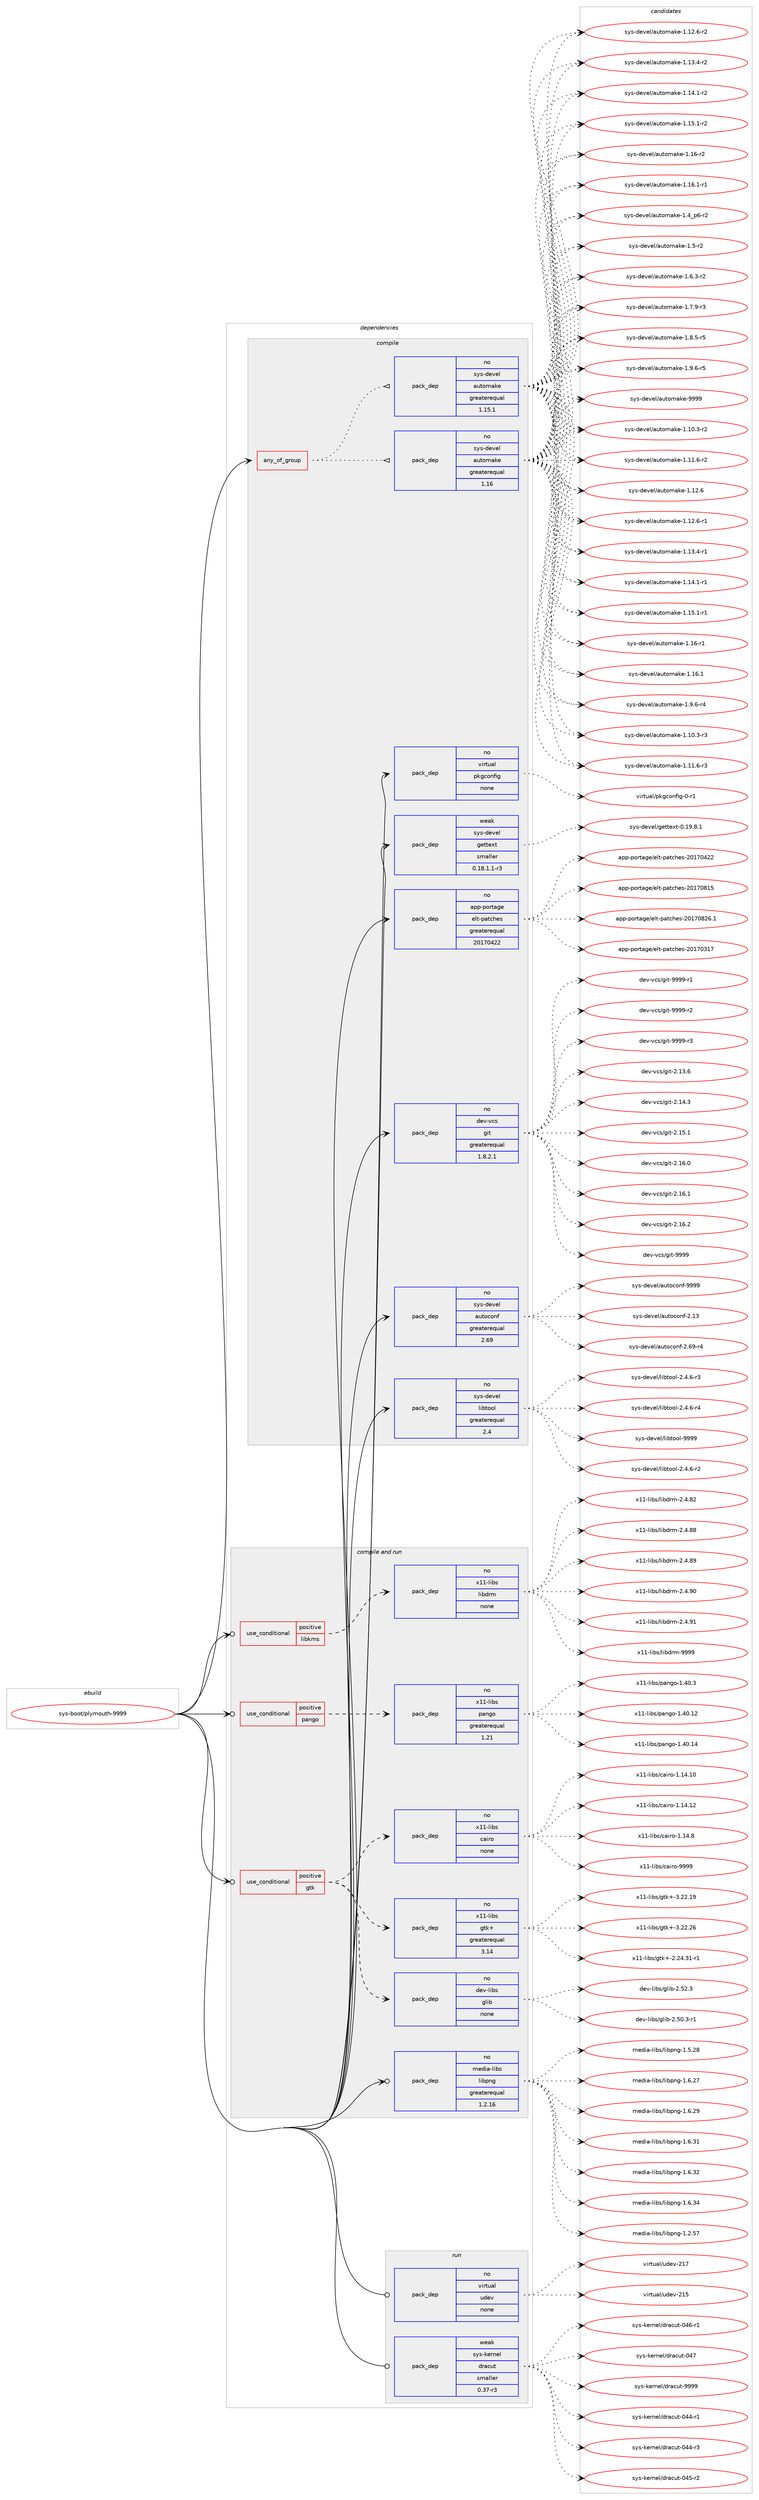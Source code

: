 digraph prolog {

# *************
# Graph options
# *************

newrank=true;
concentrate=true;
compound=true;
graph [rankdir=LR,fontname=Helvetica,fontsize=10,ranksep=1.5];#, ranksep=2.5, nodesep=0.2];
edge  [arrowhead=vee];
node  [fontname=Helvetica,fontsize=10];

# **********
# The ebuild
# **********

subgraph cluster_leftcol {
color=gray;
rank=same;
label=<<i>ebuild</i>>;
id [label="sys-boot/plymouth-9999", color=red, width=4, href="../sys-boot/plymouth-9999.svg"];
}

# ****************
# The dependencies
# ****************

subgraph cluster_midcol {
color=gray;
label=<<i>dependencies</i>>;
subgraph cluster_compile {
fillcolor="#eeeeee";
style=filled;
label=<<i>compile</i>>;
subgraph any36 {
dependency5943 [label=<<TABLE BORDER="0" CELLBORDER="1" CELLSPACING="0" CELLPADDING="4"><TR><TD CELLPADDING="10">any_of_group</TD></TR></TABLE>>, shape=none, color=red];subgraph pack5409 {
dependency5944 [label=<<TABLE BORDER="0" CELLBORDER="1" CELLSPACING="0" CELLPADDING="4" WIDTH="220"><TR><TD ROWSPAN="6" CELLPADDING="30">pack_dep</TD></TR><TR><TD WIDTH="110">no</TD></TR><TR><TD>sys-devel</TD></TR><TR><TD>automake</TD></TR><TR><TD>greaterequal</TD></TR><TR><TD>1.16</TD></TR></TABLE>>, shape=none, color=blue];
}
dependency5943:e -> dependency5944:w [weight=20,style="dotted",arrowhead="oinv"];
subgraph pack5410 {
dependency5945 [label=<<TABLE BORDER="0" CELLBORDER="1" CELLSPACING="0" CELLPADDING="4" WIDTH="220"><TR><TD ROWSPAN="6" CELLPADDING="30">pack_dep</TD></TR><TR><TD WIDTH="110">no</TD></TR><TR><TD>sys-devel</TD></TR><TR><TD>automake</TD></TR><TR><TD>greaterequal</TD></TR><TR><TD>1.15.1</TD></TR></TABLE>>, shape=none, color=blue];
}
dependency5943:e -> dependency5945:w [weight=20,style="dotted",arrowhead="oinv"];
}
id:e -> dependency5943:w [weight=20,style="solid",arrowhead="vee"];
subgraph pack5411 {
dependency5946 [label=<<TABLE BORDER="0" CELLBORDER="1" CELLSPACING="0" CELLPADDING="4" WIDTH="220"><TR><TD ROWSPAN="6" CELLPADDING="30">pack_dep</TD></TR><TR><TD WIDTH="110">no</TD></TR><TR><TD>app-portage</TD></TR><TR><TD>elt-patches</TD></TR><TR><TD>greaterequal</TD></TR><TR><TD>20170422</TD></TR></TABLE>>, shape=none, color=blue];
}
id:e -> dependency5946:w [weight=20,style="solid",arrowhead="vee"];
subgraph pack5412 {
dependency5947 [label=<<TABLE BORDER="0" CELLBORDER="1" CELLSPACING="0" CELLPADDING="4" WIDTH="220"><TR><TD ROWSPAN="6" CELLPADDING="30">pack_dep</TD></TR><TR><TD WIDTH="110">no</TD></TR><TR><TD>dev-vcs</TD></TR><TR><TD>git</TD></TR><TR><TD>greaterequal</TD></TR><TR><TD>1.8.2.1</TD></TR></TABLE>>, shape=none, color=blue];
}
id:e -> dependency5947:w [weight=20,style="solid",arrowhead="vee"];
subgraph pack5413 {
dependency5948 [label=<<TABLE BORDER="0" CELLBORDER="1" CELLSPACING="0" CELLPADDING="4" WIDTH="220"><TR><TD ROWSPAN="6" CELLPADDING="30">pack_dep</TD></TR><TR><TD WIDTH="110">no</TD></TR><TR><TD>sys-devel</TD></TR><TR><TD>autoconf</TD></TR><TR><TD>greaterequal</TD></TR><TR><TD>2.69</TD></TR></TABLE>>, shape=none, color=blue];
}
id:e -> dependency5948:w [weight=20,style="solid",arrowhead="vee"];
subgraph pack5414 {
dependency5949 [label=<<TABLE BORDER="0" CELLBORDER="1" CELLSPACING="0" CELLPADDING="4" WIDTH="220"><TR><TD ROWSPAN="6" CELLPADDING="30">pack_dep</TD></TR><TR><TD WIDTH="110">no</TD></TR><TR><TD>sys-devel</TD></TR><TR><TD>libtool</TD></TR><TR><TD>greaterequal</TD></TR><TR><TD>2.4</TD></TR></TABLE>>, shape=none, color=blue];
}
id:e -> dependency5949:w [weight=20,style="solid",arrowhead="vee"];
subgraph pack5415 {
dependency5950 [label=<<TABLE BORDER="0" CELLBORDER="1" CELLSPACING="0" CELLPADDING="4" WIDTH="220"><TR><TD ROWSPAN="6" CELLPADDING="30">pack_dep</TD></TR><TR><TD WIDTH="110">no</TD></TR><TR><TD>virtual</TD></TR><TR><TD>pkgconfig</TD></TR><TR><TD>none</TD></TR><TR><TD></TD></TR></TABLE>>, shape=none, color=blue];
}
id:e -> dependency5950:w [weight=20,style="solid",arrowhead="vee"];
subgraph pack5416 {
dependency5951 [label=<<TABLE BORDER="0" CELLBORDER="1" CELLSPACING="0" CELLPADDING="4" WIDTH="220"><TR><TD ROWSPAN="6" CELLPADDING="30">pack_dep</TD></TR><TR><TD WIDTH="110">weak</TD></TR><TR><TD>sys-devel</TD></TR><TR><TD>gettext</TD></TR><TR><TD>smaller</TD></TR><TR><TD>0.18.1.1-r3</TD></TR></TABLE>>, shape=none, color=blue];
}
id:e -> dependency5951:w [weight=20,style="solid",arrowhead="vee"];
}
subgraph cluster_compileandrun {
fillcolor="#eeeeee";
style=filled;
label=<<i>compile and run</i>>;
subgraph cond499 {
dependency5952 [label=<<TABLE BORDER="0" CELLBORDER="1" CELLSPACING="0" CELLPADDING="4"><TR><TD ROWSPAN="3" CELLPADDING="10">use_conditional</TD></TR><TR><TD>positive</TD></TR><TR><TD>gtk</TD></TR></TABLE>>, shape=none, color=red];
subgraph pack5417 {
dependency5953 [label=<<TABLE BORDER="0" CELLBORDER="1" CELLSPACING="0" CELLPADDING="4" WIDTH="220"><TR><TD ROWSPAN="6" CELLPADDING="30">pack_dep</TD></TR><TR><TD WIDTH="110">no</TD></TR><TR><TD>dev-libs</TD></TR><TR><TD>glib</TD></TR><TR><TD>none</TD></TR><TR><TD></TD></TR></TABLE>>, shape=none, color=blue];
}
dependency5952:e -> dependency5953:w [weight=20,style="dashed",arrowhead="vee"];
subgraph pack5418 {
dependency5954 [label=<<TABLE BORDER="0" CELLBORDER="1" CELLSPACING="0" CELLPADDING="4" WIDTH="220"><TR><TD ROWSPAN="6" CELLPADDING="30">pack_dep</TD></TR><TR><TD WIDTH="110">no</TD></TR><TR><TD>x11-libs</TD></TR><TR><TD>gtk+</TD></TR><TR><TD>greaterequal</TD></TR><TR><TD>3.14</TD></TR></TABLE>>, shape=none, color=blue];
}
dependency5952:e -> dependency5954:w [weight=20,style="dashed",arrowhead="vee"];
subgraph pack5419 {
dependency5955 [label=<<TABLE BORDER="0" CELLBORDER="1" CELLSPACING="0" CELLPADDING="4" WIDTH="220"><TR><TD ROWSPAN="6" CELLPADDING="30">pack_dep</TD></TR><TR><TD WIDTH="110">no</TD></TR><TR><TD>x11-libs</TD></TR><TR><TD>cairo</TD></TR><TR><TD>none</TD></TR><TR><TD></TD></TR></TABLE>>, shape=none, color=blue];
}
dependency5952:e -> dependency5955:w [weight=20,style="dashed",arrowhead="vee"];
}
id:e -> dependency5952:w [weight=20,style="solid",arrowhead="odotvee"];
subgraph cond500 {
dependency5956 [label=<<TABLE BORDER="0" CELLBORDER="1" CELLSPACING="0" CELLPADDING="4"><TR><TD ROWSPAN="3" CELLPADDING="10">use_conditional</TD></TR><TR><TD>positive</TD></TR><TR><TD>libkms</TD></TR></TABLE>>, shape=none, color=red];
subgraph pack5420 {
dependency5957 [label=<<TABLE BORDER="0" CELLBORDER="1" CELLSPACING="0" CELLPADDING="4" WIDTH="220"><TR><TD ROWSPAN="6" CELLPADDING="30">pack_dep</TD></TR><TR><TD WIDTH="110">no</TD></TR><TR><TD>x11-libs</TD></TR><TR><TD>libdrm</TD></TR><TR><TD>none</TD></TR><TR><TD></TD></TR></TABLE>>, shape=none, color=blue];
}
dependency5956:e -> dependency5957:w [weight=20,style="dashed",arrowhead="vee"];
}
id:e -> dependency5956:w [weight=20,style="solid",arrowhead="odotvee"];
subgraph cond501 {
dependency5958 [label=<<TABLE BORDER="0" CELLBORDER="1" CELLSPACING="0" CELLPADDING="4"><TR><TD ROWSPAN="3" CELLPADDING="10">use_conditional</TD></TR><TR><TD>positive</TD></TR><TR><TD>pango</TD></TR></TABLE>>, shape=none, color=red];
subgraph pack5421 {
dependency5959 [label=<<TABLE BORDER="0" CELLBORDER="1" CELLSPACING="0" CELLPADDING="4" WIDTH="220"><TR><TD ROWSPAN="6" CELLPADDING="30">pack_dep</TD></TR><TR><TD WIDTH="110">no</TD></TR><TR><TD>x11-libs</TD></TR><TR><TD>pango</TD></TR><TR><TD>greaterequal</TD></TR><TR><TD>1.21</TD></TR></TABLE>>, shape=none, color=blue];
}
dependency5958:e -> dependency5959:w [weight=20,style="dashed",arrowhead="vee"];
}
id:e -> dependency5958:w [weight=20,style="solid",arrowhead="odotvee"];
subgraph pack5422 {
dependency5960 [label=<<TABLE BORDER="0" CELLBORDER="1" CELLSPACING="0" CELLPADDING="4" WIDTH="220"><TR><TD ROWSPAN="6" CELLPADDING="30">pack_dep</TD></TR><TR><TD WIDTH="110">no</TD></TR><TR><TD>media-libs</TD></TR><TR><TD>libpng</TD></TR><TR><TD>greaterequal</TD></TR><TR><TD>1.2.16</TD></TR></TABLE>>, shape=none, color=blue];
}
id:e -> dependency5960:w [weight=20,style="solid",arrowhead="odotvee"];
}
subgraph cluster_run {
fillcolor="#eeeeee";
style=filled;
label=<<i>run</i>>;
subgraph pack5423 {
dependency5961 [label=<<TABLE BORDER="0" CELLBORDER="1" CELLSPACING="0" CELLPADDING="4" WIDTH="220"><TR><TD ROWSPAN="6" CELLPADDING="30">pack_dep</TD></TR><TR><TD WIDTH="110">no</TD></TR><TR><TD>virtual</TD></TR><TR><TD>udev</TD></TR><TR><TD>none</TD></TR><TR><TD></TD></TR></TABLE>>, shape=none, color=blue];
}
id:e -> dependency5961:w [weight=20,style="solid",arrowhead="odot"];
subgraph pack5424 {
dependency5962 [label=<<TABLE BORDER="0" CELLBORDER="1" CELLSPACING="0" CELLPADDING="4" WIDTH="220"><TR><TD ROWSPAN="6" CELLPADDING="30">pack_dep</TD></TR><TR><TD WIDTH="110">weak</TD></TR><TR><TD>sys-kernel</TD></TR><TR><TD>dracut</TD></TR><TR><TD>smaller</TD></TR><TR><TD>0.37-r3</TD></TR></TABLE>>, shape=none, color=blue];
}
id:e -> dependency5962:w [weight=20,style="solid",arrowhead="odot"];
}
}

# **************
# The candidates
# **************

subgraph cluster_choices {
rank=same;
color=gray;
label=<<i>candidates</i>>;

subgraph choice5409 {
color=black;
nodesep=1;
choice11512111545100101118101108479711711611110997107101454946494846514511450 [label="sys-devel/automake-1.10.3-r2", color=red, width=4,href="../sys-devel/automake-1.10.3-r2.svg"];
choice11512111545100101118101108479711711611110997107101454946494946544511450 [label="sys-devel/automake-1.11.6-r2", color=red, width=4,href="../sys-devel/automake-1.11.6-r2.svg"];
choice1151211154510010111810110847971171161111099710710145494649504654 [label="sys-devel/automake-1.12.6", color=red, width=4,href="../sys-devel/automake-1.12.6.svg"];
choice11512111545100101118101108479711711611110997107101454946495046544511449 [label="sys-devel/automake-1.12.6-r1", color=red, width=4,href="../sys-devel/automake-1.12.6-r1.svg"];
choice11512111545100101118101108479711711611110997107101454946495146524511449 [label="sys-devel/automake-1.13.4-r1", color=red, width=4,href="../sys-devel/automake-1.13.4-r1.svg"];
choice11512111545100101118101108479711711611110997107101454946495246494511449 [label="sys-devel/automake-1.14.1-r1", color=red, width=4,href="../sys-devel/automake-1.14.1-r1.svg"];
choice11512111545100101118101108479711711611110997107101454946495346494511449 [label="sys-devel/automake-1.15.1-r1", color=red, width=4,href="../sys-devel/automake-1.15.1-r1.svg"];
choice1151211154510010111810110847971171161111099710710145494649544511449 [label="sys-devel/automake-1.16-r1", color=red, width=4,href="../sys-devel/automake-1.16-r1.svg"];
choice1151211154510010111810110847971171161111099710710145494649544649 [label="sys-devel/automake-1.16.1", color=red, width=4,href="../sys-devel/automake-1.16.1.svg"];
choice115121115451001011181011084797117116111109971071014549465746544511452 [label="sys-devel/automake-1.9.6-r4", color=red, width=4,href="../sys-devel/automake-1.9.6-r4.svg"];
choice11512111545100101118101108479711711611110997107101454946494846514511451 [label="sys-devel/automake-1.10.3-r3", color=red, width=4,href="../sys-devel/automake-1.10.3-r3.svg"];
choice11512111545100101118101108479711711611110997107101454946494946544511451 [label="sys-devel/automake-1.11.6-r3", color=red, width=4,href="../sys-devel/automake-1.11.6-r3.svg"];
choice11512111545100101118101108479711711611110997107101454946495046544511450 [label="sys-devel/automake-1.12.6-r2", color=red, width=4,href="../sys-devel/automake-1.12.6-r2.svg"];
choice11512111545100101118101108479711711611110997107101454946495146524511450 [label="sys-devel/automake-1.13.4-r2", color=red, width=4,href="../sys-devel/automake-1.13.4-r2.svg"];
choice11512111545100101118101108479711711611110997107101454946495246494511450 [label="sys-devel/automake-1.14.1-r2", color=red, width=4,href="../sys-devel/automake-1.14.1-r2.svg"];
choice11512111545100101118101108479711711611110997107101454946495346494511450 [label="sys-devel/automake-1.15.1-r2", color=red, width=4,href="../sys-devel/automake-1.15.1-r2.svg"];
choice1151211154510010111810110847971171161111099710710145494649544511450 [label="sys-devel/automake-1.16-r2", color=red, width=4,href="../sys-devel/automake-1.16-r2.svg"];
choice11512111545100101118101108479711711611110997107101454946495446494511449 [label="sys-devel/automake-1.16.1-r1", color=red, width=4,href="../sys-devel/automake-1.16.1-r1.svg"];
choice115121115451001011181011084797117116111109971071014549465295112544511450 [label="sys-devel/automake-1.4_p6-r2", color=red, width=4,href="../sys-devel/automake-1.4_p6-r2.svg"];
choice11512111545100101118101108479711711611110997107101454946534511450 [label="sys-devel/automake-1.5-r2", color=red, width=4,href="../sys-devel/automake-1.5-r2.svg"];
choice115121115451001011181011084797117116111109971071014549465446514511450 [label="sys-devel/automake-1.6.3-r2", color=red, width=4,href="../sys-devel/automake-1.6.3-r2.svg"];
choice115121115451001011181011084797117116111109971071014549465546574511451 [label="sys-devel/automake-1.7.9-r3", color=red, width=4,href="../sys-devel/automake-1.7.9-r3.svg"];
choice115121115451001011181011084797117116111109971071014549465646534511453 [label="sys-devel/automake-1.8.5-r5", color=red, width=4,href="../sys-devel/automake-1.8.5-r5.svg"];
choice115121115451001011181011084797117116111109971071014549465746544511453 [label="sys-devel/automake-1.9.6-r5", color=red, width=4,href="../sys-devel/automake-1.9.6-r5.svg"];
choice115121115451001011181011084797117116111109971071014557575757 [label="sys-devel/automake-9999", color=red, width=4,href="../sys-devel/automake-9999.svg"];
dependency5944:e -> choice11512111545100101118101108479711711611110997107101454946494846514511450:w [style=dotted,weight="100"];
dependency5944:e -> choice11512111545100101118101108479711711611110997107101454946494946544511450:w [style=dotted,weight="100"];
dependency5944:e -> choice1151211154510010111810110847971171161111099710710145494649504654:w [style=dotted,weight="100"];
dependency5944:e -> choice11512111545100101118101108479711711611110997107101454946495046544511449:w [style=dotted,weight="100"];
dependency5944:e -> choice11512111545100101118101108479711711611110997107101454946495146524511449:w [style=dotted,weight="100"];
dependency5944:e -> choice11512111545100101118101108479711711611110997107101454946495246494511449:w [style=dotted,weight="100"];
dependency5944:e -> choice11512111545100101118101108479711711611110997107101454946495346494511449:w [style=dotted,weight="100"];
dependency5944:e -> choice1151211154510010111810110847971171161111099710710145494649544511449:w [style=dotted,weight="100"];
dependency5944:e -> choice1151211154510010111810110847971171161111099710710145494649544649:w [style=dotted,weight="100"];
dependency5944:e -> choice115121115451001011181011084797117116111109971071014549465746544511452:w [style=dotted,weight="100"];
dependency5944:e -> choice11512111545100101118101108479711711611110997107101454946494846514511451:w [style=dotted,weight="100"];
dependency5944:e -> choice11512111545100101118101108479711711611110997107101454946494946544511451:w [style=dotted,weight="100"];
dependency5944:e -> choice11512111545100101118101108479711711611110997107101454946495046544511450:w [style=dotted,weight="100"];
dependency5944:e -> choice11512111545100101118101108479711711611110997107101454946495146524511450:w [style=dotted,weight="100"];
dependency5944:e -> choice11512111545100101118101108479711711611110997107101454946495246494511450:w [style=dotted,weight="100"];
dependency5944:e -> choice11512111545100101118101108479711711611110997107101454946495346494511450:w [style=dotted,weight="100"];
dependency5944:e -> choice1151211154510010111810110847971171161111099710710145494649544511450:w [style=dotted,weight="100"];
dependency5944:e -> choice11512111545100101118101108479711711611110997107101454946495446494511449:w [style=dotted,weight="100"];
dependency5944:e -> choice115121115451001011181011084797117116111109971071014549465295112544511450:w [style=dotted,weight="100"];
dependency5944:e -> choice11512111545100101118101108479711711611110997107101454946534511450:w [style=dotted,weight="100"];
dependency5944:e -> choice115121115451001011181011084797117116111109971071014549465446514511450:w [style=dotted,weight="100"];
dependency5944:e -> choice115121115451001011181011084797117116111109971071014549465546574511451:w [style=dotted,weight="100"];
dependency5944:e -> choice115121115451001011181011084797117116111109971071014549465646534511453:w [style=dotted,weight="100"];
dependency5944:e -> choice115121115451001011181011084797117116111109971071014549465746544511453:w [style=dotted,weight="100"];
dependency5944:e -> choice115121115451001011181011084797117116111109971071014557575757:w [style=dotted,weight="100"];
}
subgraph choice5410 {
color=black;
nodesep=1;
choice11512111545100101118101108479711711611110997107101454946494846514511450 [label="sys-devel/automake-1.10.3-r2", color=red, width=4,href="../sys-devel/automake-1.10.3-r2.svg"];
choice11512111545100101118101108479711711611110997107101454946494946544511450 [label="sys-devel/automake-1.11.6-r2", color=red, width=4,href="../sys-devel/automake-1.11.6-r2.svg"];
choice1151211154510010111810110847971171161111099710710145494649504654 [label="sys-devel/automake-1.12.6", color=red, width=4,href="../sys-devel/automake-1.12.6.svg"];
choice11512111545100101118101108479711711611110997107101454946495046544511449 [label="sys-devel/automake-1.12.6-r1", color=red, width=4,href="../sys-devel/automake-1.12.6-r1.svg"];
choice11512111545100101118101108479711711611110997107101454946495146524511449 [label="sys-devel/automake-1.13.4-r1", color=red, width=4,href="../sys-devel/automake-1.13.4-r1.svg"];
choice11512111545100101118101108479711711611110997107101454946495246494511449 [label="sys-devel/automake-1.14.1-r1", color=red, width=4,href="../sys-devel/automake-1.14.1-r1.svg"];
choice11512111545100101118101108479711711611110997107101454946495346494511449 [label="sys-devel/automake-1.15.1-r1", color=red, width=4,href="../sys-devel/automake-1.15.1-r1.svg"];
choice1151211154510010111810110847971171161111099710710145494649544511449 [label="sys-devel/automake-1.16-r1", color=red, width=4,href="../sys-devel/automake-1.16-r1.svg"];
choice1151211154510010111810110847971171161111099710710145494649544649 [label="sys-devel/automake-1.16.1", color=red, width=4,href="../sys-devel/automake-1.16.1.svg"];
choice115121115451001011181011084797117116111109971071014549465746544511452 [label="sys-devel/automake-1.9.6-r4", color=red, width=4,href="../sys-devel/automake-1.9.6-r4.svg"];
choice11512111545100101118101108479711711611110997107101454946494846514511451 [label="sys-devel/automake-1.10.3-r3", color=red, width=4,href="../sys-devel/automake-1.10.3-r3.svg"];
choice11512111545100101118101108479711711611110997107101454946494946544511451 [label="sys-devel/automake-1.11.6-r3", color=red, width=4,href="../sys-devel/automake-1.11.6-r3.svg"];
choice11512111545100101118101108479711711611110997107101454946495046544511450 [label="sys-devel/automake-1.12.6-r2", color=red, width=4,href="../sys-devel/automake-1.12.6-r2.svg"];
choice11512111545100101118101108479711711611110997107101454946495146524511450 [label="sys-devel/automake-1.13.4-r2", color=red, width=4,href="../sys-devel/automake-1.13.4-r2.svg"];
choice11512111545100101118101108479711711611110997107101454946495246494511450 [label="sys-devel/automake-1.14.1-r2", color=red, width=4,href="../sys-devel/automake-1.14.1-r2.svg"];
choice11512111545100101118101108479711711611110997107101454946495346494511450 [label="sys-devel/automake-1.15.1-r2", color=red, width=4,href="../sys-devel/automake-1.15.1-r2.svg"];
choice1151211154510010111810110847971171161111099710710145494649544511450 [label="sys-devel/automake-1.16-r2", color=red, width=4,href="../sys-devel/automake-1.16-r2.svg"];
choice11512111545100101118101108479711711611110997107101454946495446494511449 [label="sys-devel/automake-1.16.1-r1", color=red, width=4,href="../sys-devel/automake-1.16.1-r1.svg"];
choice115121115451001011181011084797117116111109971071014549465295112544511450 [label="sys-devel/automake-1.4_p6-r2", color=red, width=4,href="../sys-devel/automake-1.4_p6-r2.svg"];
choice11512111545100101118101108479711711611110997107101454946534511450 [label="sys-devel/automake-1.5-r2", color=red, width=4,href="../sys-devel/automake-1.5-r2.svg"];
choice115121115451001011181011084797117116111109971071014549465446514511450 [label="sys-devel/automake-1.6.3-r2", color=red, width=4,href="../sys-devel/automake-1.6.3-r2.svg"];
choice115121115451001011181011084797117116111109971071014549465546574511451 [label="sys-devel/automake-1.7.9-r3", color=red, width=4,href="../sys-devel/automake-1.7.9-r3.svg"];
choice115121115451001011181011084797117116111109971071014549465646534511453 [label="sys-devel/automake-1.8.5-r5", color=red, width=4,href="../sys-devel/automake-1.8.5-r5.svg"];
choice115121115451001011181011084797117116111109971071014549465746544511453 [label="sys-devel/automake-1.9.6-r5", color=red, width=4,href="../sys-devel/automake-1.9.6-r5.svg"];
choice115121115451001011181011084797117116111109971071014557575757 [label="sys-devel/automake-9999", color=red, width=4,href="../sys-devel/automake-9999.svg"];
dependency5945:e -> choice11512111545100101118101108479711711611110997107101454946494846514511450:w [style=dotted,weight="100"];
dependency5945:e -> choice11512111545100101118101108479711711611110997107101454946494946544511450:w [style=dotted,weight="100"];
dependency5945:e -> choice1151211154510010111810110847971171161111099710710145494649504654:w [style=dotted,weight="100"];
dependency5945:e -> choice11512111545100101118101108479711711611110997107101454946495046544511449:w [style=dotted,weight="100"];
dependency5945:e -> choice11512111545100101118101108479711711611110997107101454946495146524511449:w [style=dotted,weight="100"];
dependency5945:e -> choice11512111545100101118101108479711711611110997107101454946495246494511449:w [style=dotted,weight="100"];
dependency5945:e -> choice11512111545100101118101108479711711611110997107101454946495346494511449:w [style=dotted,weight="100"];
dependency5945:e -> choice1151211154510010111810110847971171161111099710710145494649544511449:w [style=dotted,weight="100"];
dependency5945:e -> choice1151211154510010111810110847971171161111099710710145494649544649:w [style=dotted,weight="100"];
dependency5945:e -> choice115121115451001011181011084797117116111109971071014549465746544511452:w [style=dotted,weight="100"];
dependency5945:e -> choice11512111545100101118101108479711711611110997107101454946494846514511451:w [style=dotted,weight="100"];
dependency5945:e -> choice11512111545100101118101108479711711611110997107101454946494946544511451:w [style=dotted,weight="100"];
dependency5945:e -> choice11512111545100101118101108479711711611110997107101454946495046544511450:w [style=dotted,weight="100"];
dependency5945:e -> choice11512111545100101118101108479711711611110997107101454946495146524511450:w [style=dotted,weight="100"];
dependency5945:e -> choice11512111545100101118101108479711711611110997107101454946495246494511450:w [style=dotted,weight="100"];
dependency5945:e -> choice11512111545100101118101108479711711611110997107101454946495346494511450:w [style=dotted,weight="100"];
dependency5945:e -> choice1151211154510010111810110847971171161111099710710145494649544511450:w [style=dotted,weight="100"];
dependency5945:e -> choice11512111545100101118101108479711711611110997107101454946495446494511449:w [style=dotted,weight="100"];
dependency5945:e -> choice115121115451001011181011084797117116111109971071014549465295112544511450:w [style=dotted,weight="100"];
dependency5945:e -> choice11512111545100101118101108479711711611110997107101454946534511450:w [style=dotted,weight="100"];
dependency5945:e -> choice115121115451001011181011084797117116111109971071014549465446514511450:w [style=dotted,weight="100"];
dependency5945:e -> choice115121115451001011181011084797117116111109971071014549465546574511451:w [style=dotted,weight="100"];
dependency5945:e -> choice115121115451001011181011084797117116111109971071014549465646534511453:w [style=dotted,weight="100"];
dependency5945:e -> choice115121115451001011181011084797117116111109971071014549465746544511453:w [style=dotted,weight="100"];
dependency5945:e -> choice115121115451001011181011084797117116111109971071014557575757:w [style=dotted,weight="100"];
}
subgraph choice5411 {
color=black;
nodesep=1;
choice97112112451121111141169710310147101108116451129711699104101115455048495548514955 [label="app-portage/elt-patches-20170317", color=red, width=4,href="../app-portage/elt-patches-20170317.svg"];
choice97112112451121111141169710310147101108116451129711699104101115455048495548525050 [label="app-portage/elt-patches-20170422", color=red, width=4,href="../app-portage/elt-patches-20170422.svg"];
choice97112112451121111141169710310147101108116451129711699104101115455048495548564953 [label="app-portage/elt-patches-20170815", color=red, width=4,href="../app-portage/elt-patches-20170815.svg"];
choice971121124511211111411697103101471011081164511297116991041011154550484955485650544649 [label="app-portage/elt-patches-20170826.1", color=red, width=4,href="../app-portage/elt-patches-20170826.1.svg"];
dependency5946:e -> choice97112112451121111141169710310147101108116451129711699104101115455048495548514955:w [style=dotted,weight="100"];
dependency5946:e -> choice97112112451121111141169710310147101108116451129711699104101115455048495548525050:w [style=dotted,weight="100"];
dependency5946:e -> choice97112112451121111141169710310147101108116451129711699104101115455048495548564953:w [style=dotted,weight="100"];
dependency5946:e -> choice971121124511211111411697103101471011081164511297116991041011154550484955485650544649:w [style=dotted,weight="100"];
}
subgraph choice5412 {
color=black;
nodesep=1;
choice10010111845118991154710310511645504649514654 [label="dev-vcs/git-2.13.6", color=red, width=4,href="../dev-vcs/git-2.13.6.svg"];
choice10010111845118991154710310511645504649524651 [label="dev-vcs/git-2.14.3", color=red, width=4,href="../dev-vcs/git-2.14.3.svg"];
choice10010111845118991154710310511645504649534649 [label="dev-vcs/git-2.15.1", color=red, width=4,href="../dev-vcs/git-2.15.1.svg"];
choice10010111845118991154710310511645504649544648 [label="dev-vcs/git-2.16.0", color=red, width=4,href="../dev-vcs/git-2.16.0.svg"];
choice10010111845118991154710310511645504649544649 [label="dev-vcs/git-2.16.1", color=red, width=4,href="../dev-vcs/git-2.16.1.svg"];
choice10010111845118991154710310511645504649544650 [label="dev-vcs/git-2.16.2", color=red, width=4,href="../dev-vcs/git-2.16.2.svg"];
choice1001011184511899115471031051164557575757 [label="dev-vcs/git-9999", color=red, width=4,href="../dev-vcs/git-9999.svg"];
choice10010111845118991154710310511645575757574511449 [label="dev-vcs/git-9999-r1", color=red, width=4,href="../dev-vcs/git-9999-r1.svg"];
choice10010111845118991154710310511645575757574511450 [label="dev-vcs/git-9999-r2", color=red, width=4,href="../dev-vcs/git-9999-r2.svg"];
choice10010111845118991154710310511645575757574511451 [label="dev-vcs/git-9999-r3", color=red, width=4,href="../dev-vcs/git-9999-r3.svg"];
dependency5947:e -> choice10010111845118991154710310511645504649514654:w [style=dotted,weight="100"];
dependency5947:e -> choice10010111845118991154710310511645504649524651:w [style=dotted,weight="100"];
dependency5947:e -> choice10010111845118991154710310511645504649534649:w [style=dotted,weight="100"];
dependency5947:e -> choice10010111845118991154710310511645504649544648:w [style=dotted,weight="100"];
dependency5947:e -> choice10010111845118991154710310511645504649544649:w [style=dotted,weight="100"];
dependency5947:e -> choice10010111845118991154710310511645504649544650:w [style=dotted,weight="100"];
dependency5947:e -> choice1001011184511899115471031051164557575757:w [style=dotted,weight="100"];
dependency5947:e -> choice10010111845118991154710310511645575757574511449:w [style=dotted,weight="100"];
dependency5947:e -> choice10010111845118991154710310511645575757574511450:w [style=dotted,weight="100"];
dependency5947:e -> choice10010111845118991154710310511645575757574511451:w [style=dotted,weight="100"];
}
subgraph choice5413 {
color=black;
nodesep=1;
choice115121115451001011181011084797117116111991111101024550464951 [label="sys-devel/autoconf-2.13", color=red, width=4,href="../sys-devel/autoconf-2.13.svg"];
choice1151211154510010111810110847971171161119911111010245504654574511452 [label="sys-devel/autoconf-2.69-r4", color=red, width=4,href="../sys-devel/autoconf-2.69-r4.svg"];
choice115121115451001011181011084797117116111991111101024557575757 [label="sys-devel/autoconf-9999", color=red, width=4,href="../sys-devel/autoconf-9999.svg"];
dependency5948:e -> choice115121115451001011181011084797117116111991111101024550464951:w [style=dotted,weight="100"];
dependency5948:e -> choice1151211154510010111810110847971171161119911111010245504654574511452:w [style=dotted,weight="100"];
dependency5948:e -> choice115121115451001011181011084797117116111991111101024557575757:w [style=dotted,weight="100"];
}
subgraph choice5414 {
color=black;
nodesep=1;
choice1151211154510010111810110847108105981161111111084550465246544511450 [label="sys-devel/libtool-2.4.6-r2", color=red, width=4,href="../sys-devel/libtool-2.4.6-r2.svg"];
choice1151211154510010111810110847108105981161111111084550465246544511451 [label="sys-devel/libtool-2.4.6-r3", color=red, width=4,href="../sys-devel/libtool-2.4.6-r3.svg"];
choice1151211154510010111810110847108105981161111111084550465246544511452 [label="sys-devel/libtool-2.4.6-r4", color=red, width=4,href="../sys-devel/libtool-2.4.6-r4.svg"];
choice1151211154510010111810110847108105981161111111084557575757 [label="sys-devel/libtool-9999", color=red, width=4,href="../sys-devel/libtool-9999.svg"];
dependency5949:e -> choice1151211154510010111810110847108105981161111111084550465246544511450:w [style=dotted,weight="100"];
dependency5949:e -> choice1151211154510010111810110847108105981161111111084550465246544511451:w [style=dotted,weight="100"];
dependency5949:e -> choice1151211154510010111810110847108105981161111111084550465246544511452:w [style=dotted,weight="100"];
dependency5949:e -> choice1151211154510010111810110847108105981161111111084557575757:w [style=dotted,weight="100"];
}
subgraph choice5415 {
color=black;
nodesep=1;
choice11810511411611797108471121071039911111010210510345484511449 [label="virtual/pkgconfig-0-r1", color=red, width=4,href="../virtual/pkgconfig-0-r1.svg"];
dependency5950:e -> choice11810511411611797108471121071039911111010210510345484511449:w [style=dotted,weight="100"];
}
subgraph choice5416 {
color=black;
nodesep=1;
choice1151211154510010111810110847103101116116101120116454846495746564649 [label="sys-devel/gettext-0.19.8.1", color=red, width=4,href="../sys-devel/gettext-0.19.8.1.svg"];
dependency5951:e -> choice1151211154510010111810110847103101116116101120116454846495746564649:w [style=dotted,weight="100"];
}
subgraph choice5417 {
color=black;
nodesep=1;
choice10010111845108105981154710310810598455046534846514511449 [label="dev-libs/glib-2.50.3-r1", color=red, width=4,href="../dev-libs/glib-2.50.3-r1.svg"];
choice1001011184510810598115471031081059845504653504651 [label="dev-libs/glib-2.52.3", color=red, width=4,href="../dev-libs/glib-2.52.3.svg"];
dependency5953:e -> choice10010111845108105981154710310810598455046534846514511449:w [style=dotted,weight="100"];
dependency5953:e -> choice1001011184510810598115471031081059845504653504651:w [style=dotted,weight="100"];
}
subgraph choice5418 {
color=black;
nodesep=1;
choice12049494510810598115471031161074345504650524651494511449 [label="x11-libs/gtk+-2.24.31-r1", color=red, width=4,href="../x11-libs/gtk+-2.24.31-r1.svg"];
choice1204949451081059811547103116107434551465050464957 [label="x11-libs/gtk+-3.22.19", color=red, width=4,href="../x11-libs/gtk+-3.22.19.svg"];
choice1204949451081059811547103116107434551465050465054 [label="x11-libs/gtk+-3.22.26", color=red, width=4,href="../x11-libs/gtk+-3.22.26.svg"];
dependency5954:e -> choice12049494510810598115471031161074345504650524651494511449:w [style=dotted,weight="100"];
dependency5954:e -> choice1204949451081059811547103116107434551465050464957:w [style=dotted,weight="100"];
dependency5954:e -> choice1204949451081059811547103116107434551465050465054:w [style=dotted,weight="100"];
}
subgraph choice5419 {
color=black;
nodesep=1;
choice120494945108105981154799971051141114549464952464948 [label="x11-libs/cairo-1.14.10", color=red, width=4,href="../x11-libs/cairo-1.14.10.svg"];
choice120494945108105981154799971051141114549464952464950 [label="x11-libs/cairo-1.14.12", color=red, width=4,href="../x11-libs/cairo-1.14.12.svg"];
choice1204949451081059811547999710511411145494649524656 [label="x11-libs/cairo-1.14.8", color=red, width=4,href="../x11-libs/cairo-1.14.8.svg"];
choice120494945108105981154799971051141114557575757 [label="x11-libs/cairo-9999", color=red, width=4,href="../x11-libs/cairo-9999.svg"];
dependency5955:e -> choice120494945108105981154799971051141114549464952464948:w [style=dotted,weight="100"];
dependency5955:e -> choice120494945108105981154799971051141114549464952464950:w [style=dotted,weight="100"];
dependency5955:e -> choice1204949451081059811547999710511411145494649524656:w [style=dotted,weight="100"];
dependency5955:e -> choice120494945108105981154799971051141114557575757:w [style=dotted,weight="100"];
}
subgraph choice5420 {
color=black;
nodesep=1;
choice12049494510810598115471081059810011410945504652465650 [label="x11-libs/libdrm-2.4.82", color=red, width=4,href="../x11-libs/libdrm-2.4.82.svg"];
choice12049494510810598115471081059810011410945504652465656 [label="x11-libs/libdrm-2.4.88", color=red, width=4,href="../x11-libs/libdrm-2.4.88.svg"];
choice12049494510810598115471081059810011410945504652465657 [label="x11-libs/libdrm-2.4.89", color=red, width=4,href="../x11-libs/libdrm-2.4.89.svg"];
choice12049494510810598115471081059810011410945504652465748 [label="x11-libs/libdrm-2.4.90", color=red, width=4,href="../x11-libs/libdrm-2.4.90.svg"];
choice12049494510810598115471081059810011410945504652465749 [label="x11-libs/libdrm-2.4.91", color=red, width=4,href="../x11-libs/libdrm-2.4.91.svg"];
choice1204949451081059811547108105981001141094557575757 [label="x11-libs/libdrm-9999", color=red, width=4,href="../x11-libs/libdrm-9999.svg"];
dependency5957:e -> choice12049494510810598115471081059810011410945504652465650:w [style=dotted,weight="100"];
dependency5957:e -> choice12049494510810598115471081059810011410945504652465656:w [style=dotted,weight="100"];
dependency5957:e -> choice12049494510810598115471081059810011410945504652465657:w [style=dotted,weight="100"];
dependency5957:e -> choice12049494510810598115471081059810011410945504652465748:w [style=dotted,weight="100"];
dependency5957:e -> choice12049494510810598115471081059810011410945504652465749:w [style=dotted,weight="100"];
dependency5957:e -> choice1204949451081059811547108105981001141094557575757:w [style=dotted,weight="100"];
}
subgraph choice5421 {
color=black;
nodesep=1;
choice12049494510810598115471129711010311145494652484651 [label="x11-libs/pango-1.40.3", color=red, width=4,href="../x11-libs/pango-1.40.3.svg"];
choice1204949451081059811547112971101031114549465248464950 [label="x11-libs/pango-1.40.12", color=red, width=4,href="../x11-libs/pango-1.40.12.svg"];
choice1204949451081059811547112971101031114549465248464952 [label="x11-libs/pango-1.40.14", color=red, width=4,href="../x11-libs/pango-1.40.14.svg"];
dependency5959:e -> choice12049494510810598115471129711010311145494652484651:w [style=dotted,weight="100"];
dependency5959:e -> choice1204949451081059811547112971101031114549465248464950:w [style=dotted,weight="100"];
dependency5959:e -> choice1204949451081059811547112971101031114549465248464952:w [style=dotted,weight="100"];
}
subgraph choice5422 {
color=black;
nodesep=1;
choice109101100105974510810598115471081059811211010345494650465355 [label="media-libs/libpng-1.2.57", color=red, width=4,href="../media-libs/libpng-1.2.57.svg"];
choice109101100105974510810598115471081059811211010345494653465056 [label="media-libs/libpng-1.5.28", color=red, width=4,href="../media-libs/libpng-1.5.28.svg"];
choice109101100105974510810598115471081059811211010345494654465055 [label="media-libs/libpng-1.6.27", color=red, width=4,href="../media-libs/libpng-1.6.27.svg"];
choice109101100105974510810598115471081059811211010345494654465057 [label="media-libs/libpng-1.6.29", color=red, width=4,href="../media-libs/libpng-1.6.29.svg"];
choice109101100105974510810598115471081059811211010345494654465149 [label="media-libs/libpng-1.6.31", color=red, width=4,href="../media-libs/libpng-1.6.31.svg"];
choice109101100105974510810598115471081059811211010345494654465150 [label="media-libs/libpng-1.6.32", color=red, width=4,href="../media-libs/libpng-1.6.32.svg"];
choice109101100105974510810598115471081059811211010345494654465152 [label="media-libs/libpng-1.6.34", color=red, width=4,href="../media-libs/libpng-1.6.34.svg"];
dependency5960:e -> choice109101100105974510810598115471081059811211010345494650465355:w [style=dotted,weight="100"];
dependency5960:e -> choice109101100105974510810598115471081059811211010345494653465056:w [style=dotted,weight="100"];
dependency5960:e -> choice109101100105974510810598115471081059811211010345494654465055:w [style=dotted,weight="100"];
dependency5960:e -> choice109101100105974510810598115471081059811211010345494654465057:w [style=dotted,weight="100"];
dependency5960:e -> choice109101100105974510810598115471081059811211010345494654465149:w [style=dotted,weight="100"];
dependency5960:e -> choice109101100105974510810598115471081059811211010345494654465150:w [style=dotted,weight="100"];
dependency5960:e -> choice109101100105974510810598115471081059811211010345494654465152:w [style=dotted,weight="100"];
}
subgraph choice5423 {
color=black;
nodesep=1;
choice118105114116117971084711710010111845504953 [label="virtual/udev-215", color=red, width=4,href="../virtual/udev-215.svg"];
choice118105114116117971084711710010111845504955 [label="virtual/udev-217", color=red, width=4,href="../virtual/udev-217.svg"];
dependency5961:e -> choice118105114116117971084711710010111845504953:w [style=dotted,weight="100"];
dependency5961:e -> choice118105114116117971084711710010111845504955:w [style=dotted,weight="100"];
}
subgraph choice5424 {
color=black;
nodesep=1;
choice11512111545107101114110101108471001149799117116454852524511449 [label="sys-kernel/dracut-044-r1", color=red, width=4,href="../sys-kernel/dracut-044-r1.svg"];
choice11512111545107101114110101108471001149799117116454852524511451 [label="sys-kernel/dracut-044-r3", color=red, width=4,href="../sys-kernel/dracut-044-r3.svg"];
choice11512111545107101114110101108471001149799117116454852534511450 [label="sys-kernel/dracut-045-r2", color=red, width=4,href="../sys-kernel/dracut-045-r2.svg"];
choice11512111545107101114110101108471001149799117116454852544511449 [label="sys-kernel/dracut-046-r1", color=red, width=4,href="../sys-kernel/dracut-046-r1.svg"];
choice1151211154510710111411010110847100114979911711645485255 [label="sys-kernel/dracut-047", color=red, width=4,href="../sys-kernel/dracut-047.svg"];
choice115121115451071011141101011084710011497991171164557575757 [label="sys-kernel/dracut-9999", color=red, width=4,href="../sys-kernel/dracut-9999.svg"];
dependency5962:e -> choice11512111545107101114110101108471001149799117116454852524511449:w [style=dotted,weight="100"];
dependency5962:e -> choice11512111545107101114110101108471001149799117116454852524511451:w [style=dotted,weight="100"];
dependency5962:e -> choice11512111545107101114110101108471001149799117116454852534511450:w [style=dotted,weight="100"];
dependency5962:e -> choice11512111545107101114110101108471001149799117116454852544511449:w [style=dotted,weight="100"];
dependency5962:e -> choice1151211154510710111411010110847100114979911711645485255:w [style=dotted,weight="100"];
dependency5962:e -> choice115121115451071011141101011084710011497991171164557575757:w [style=dotted,weight="100"];
}
}

}
